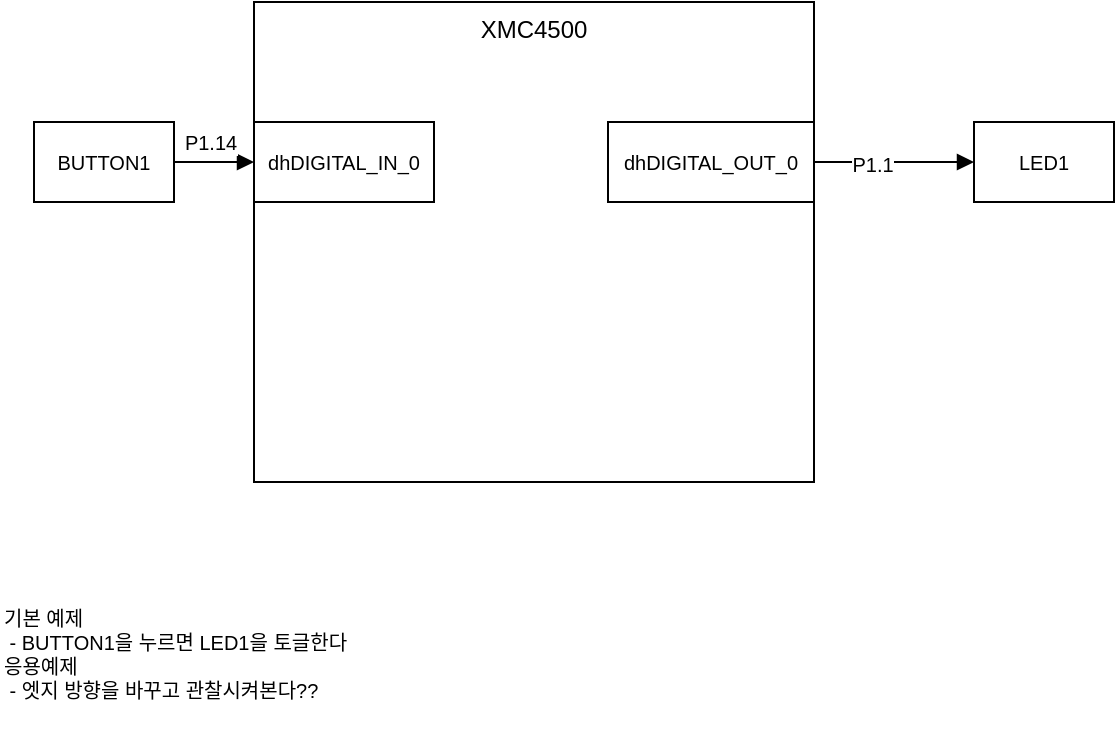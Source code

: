<mxfile userAgent="Mozilla/5.0 (Windows NT 6.1; WOW64) AppleWebKit/537.36 (KHTML, like Gecko) Chrome/55.0.288.87 Safari/537.36" version="6.0.2.7" editor="www.draw.io" type="device"><diagram name="SystemDiagram"><mxGraphModel dx="1320" dy="872" grid="1" gridSize="10" guides="1" tooltips="1" connect="1" arrows="1" fold="1" page="1" pageScale="1" pageWidth="826" pageHeight="1169" background="#ffffff" math="0" shadow="0"><root><mxCell id="0"/><mxCell id="1" parent="0"/><mxCell id="2" value="XMC4500" style="whiteSpace=wrap;html=1;strokeColor=#000000;strokeWidth=1;fillColor=none;fontSize=12;align=center;verticalAlign=top;" parent="1" vertex="1"><mxGeometry x="253" y="250" width="280" height="240" as="geometry"/></mxCell><mxCell id="3" value="dhDIGITAL_OUT_0" style="whiteSpace=wrap;html=1;strokeColor=#000000;strokeWidth=1;fillColor=none;fontSize=10;align=center;" parent="1" vertex="1"><mxGeometry x="430" y="310" width="103" height="40" as="geometry"/></mxCell><mxCell id="5" value="LED1" style="whiteSpace=wrap;html=1;strokeColor=#000000;strokeWidth=1;fillColor=none;fontSize=10;align=center;" parent="1" vertex="1"><mxGeometry x="613" y="310" width="70" height="40" as="geometry"/></mxCell><mxCell id="7" value="" style="endArrow=block;html=1;strokeWidth=1;fontSize=10;exitX=1;exitY=0.5;entryX=0;entryY=0.5;endFill=1;" parent="1" source="3" target="5" edge="1"><mxGeometry x="509" y="335" width="50" height="50" as="geometry"><mxPoint x="241" y="200" as="sourcePoint"/><mxPoint x="291" y="150" as="targetPoint"/></mxGeometry></mxCell><mxCell id="8" value="P1.1" style="text;html=1;resizable=0;points=[];align=center;verticalAlign=middle;labelBackgroundColor=#ffffff;fontSize=10;" parent="7" vertex="1" connectable="0"><mxGeometry relative="1" as="geometry"><mxPoint x="-11" y="1" as="offset"/></mxGeometry></mxCell><mxCell id="14" value="P1.14" style="edgeStyle=none;html=1;exitX=1;exitY=0.5;entryX=0;entryY=0.5;jettySize=auto;orthogonalLoop=1;strokeWidth=1;fontSize=10;endArrow=block;endFill=1;" parent="1" source="15" target="17" edge="1"><mxGeometry x="53" y="140" as="geometry"><mxPoint x="-2" y="-10" as="offset"/></mxGeometry></mxCell><mxCell id="15" value="BUTTON1" style="whiteSpace=wrap;html=1;strokeColor=#000000;strokeWidth=1;fillColor=none;fontSize=10;align=center;" parent="1" vertex="1"><mxGeometry x="143" y="310" width="70" height="40" as="geometry"/></mxCell><mxCell id="17" value="dhDIGITAL_IN_0" style="whiteSpace=wrap;html=1;strokeColor=#000000;strokeWidth=1;fillColor=none;fontSize=10;align=center;" parent="1" vertex="1"><mxGeometry x="253" y="310" width="90" height="40" as="geometry"/></mxCell><mxCell id="18" value="기본 예제&lt;div&gt;&amp;nbsp;- BUTTON1을 누르면 LED1을 토글한다&lt;/div&gt;&lt;div&gt;응용예제&lt;/div&gt;&lt;div&gt;&amp;nbsp;- 엣지 방향을 바꾸고 관찰시켜본다??&lt;/div&gt;&lt;div&gt;&lt;br&gt;&lt;/div&gt;" style="text;html=1;resizable=0;points=[];autosize=1;align=left;verticalAlign=top;spacingTop=-4;fontSize=10;" parent="1" vertex="1"><mxGeometry x="126" y="550" width="200" height="60" as="geometry"/></mxCell></root></mxGraphModel></diagram><diagram name="SoftwareArchitecture"><mxGraphModel dx="1320" dy="872" grid="1" gridSize="10" guides="1" tooltips="1" connect="1" arrows="1" fold="1" page="1" pageScale="1" pageWidth="826" pageHeight="1169" background="#ffffff" math="0" shadow="0"><root><mxCell id="0"/><mxCell id="1" parent="0"/><mxCell id="15" value="dhDIGITAL_OUT_0" style="whiteSpace=wrap;html=1;strokeColor=#000000;strokeWidth=1;fillColor=none;fontSize=10;align=center;" vertex="1" parent="1"><mxGeometry x="585" y="449" width="105" height="40" as="geometry"/></mxCell><mxCell id="16" style="edgeStyle=orthogonalEdgeStyle;rounded=0;html=1;exitX=1;exitY=0.75;entryX=0;entryY=0.5;startArrow=oval;startFill=1;startSize=3;endArrow=blockThin;endFill=1;jettySize=auto;orthogonalLoop=1;strokeWidth=1;fontSize=10;" edge="1" source="17" target="19" parent="1"><mxGeometry x="69.833" y="478.833" as="geometry"/></mxCell><mxCell id="17" value="dhDIGITAL_IN_0" style="whiteSpace=wrap;html=1;strokeColor=#000000;strokeWidth=1;fillColor=none;fontSize=10;align=center;" vertex="1" parent="1"><mxGeometry x="45" y="448" width="90" height="41" as="geometry"/></mxCell><mxCell id="18" style="rounded=0;html=1;exitX=1;exitY=0.5;entryX=0;entryY=0.5;startArrow=oval;startFill=1;startSize=3;endArrow=blockThin;endFill=1;jettySize=auto;orthogonalLoop=1;strokeWidth=1;fontSize=10;" edge="1" source="19" target="21" parent="1"><mxGeometry x="219.833" y="539.667" as="geometry"/></mxCell><mxCell id="19" value="dhEVENT_DETECTOR_0" style="whiteSpace=wrap;html=1;strokeColor=#000000;strokeWidth=1;fillColor=none;fontSize=10;align=center;" vertex="1" parent="1"><mxGeometry x="90" y="520" width="130" height="40" as="geometry"/></mxCell><mxCell id="20" style="edgeStyle=none;rounded=0;html=1;exitX=1;exitY=0.5;entryX=0;entryY=0.5;startArrow=oval;startFill=1;startSize=3;endArrow=blockThin;endFill=1;jettySize=auto;orthogonalLoop=1;strokeWidth=1;fontSize=12;" edge="1" source="21" target="22" parent="1"><mxGeometry x="399.833" y="539.667" as="geometry"/></mxCell><mxCell id="21" value="dhEVENT_GENERATOR_0" style="whiteSpace=wrap;html=1;strokeColor=#000000;strokeWidth=1;fillColor=none;fontSize=10;align=center;" vertex="1" parent="1"><mxGeometry x="265" y="520" width="135" height="40" as="geometry"/></mxCell><mxCell id="22" value="INTERRUPT_0&lt;div&gt;[ISR_dhEVENT_GENERATOR_0_iout]&lt;/div&gt;" style="whiteSpace=wrap;html=1;strokeColor=#000000;strokeWidth=1;fillColor=none;fontSize=10;align=center;" vertex="1" parent="1"><mxGeometry x="443" y="520" width="191" height="39" as="geometry"/></mxCell><mxCell id="29" style="edgeStyle=elbowEdgeStyle;rounded=0;comic=0;html=0;exitX=1;exitY=0.5;entryX=0;entryY=0.5;shadow=0;startArrow=none;startFill=0;endArrow=block;endFill=1;endSize=5;jettySize=auto;orthogonalLoop=1;strokeColor=#000000;strokeWidth=1;fontSize=10;" edge="1" parent="1" source="23" target="15"><mxGeometry relative="1" as="geometry"/></mxCell><mxCell id="30" value="ToggleOutput()" style="text;html=1;resizable=0;points=[];align=center;verticalAlign=middle;labelBackgroundColor=#ffffff;fontSize=10;" vertex="1" connectable="0" parent="29"><mxGeometry y="25" relative="1" as="geometry"><mxPoint x="6" y="25" as="offset"/></mxGeometry></mxCell><mxCell id="23" value="&lt;div&gt;[ISR_dhEVENT_GENERATOR_0_iout]&lt;/div&gt;" style="whiteSpace=wrap;html=1;strokeColor=#000000;strokeWidth=1;fillColor=none;fontSize=10;align=center;rounded=1;" vertex="1" parent="1"><mxGeometry x="253" y="449" width="190" height="40" as="geometry"/></mxCell><mxCell id="27" value="INTERRUPT_0" style="text;html=1;strokeColor=none;fillColor=none;align=center;verticalAlign=middle;whiteSpace=wrap;rounded=1;fontSize=10;" vertex="1" parent="1"><mxGeometry x="202" y="417" width="89" height="20" as="geometry"/></mxCell><mxCell id="28" style="edgeStyle=elbowEdgeStyle;rounded=0;html=1;startArrow=oval;startFill=1;startSize=3;endArrow=blockThin;endFill=1;jettySize=auto;orthogonalLoop=1;strokeWidth=1;fontSize=10;exitX=1;exitY=0.5;" edge="1" source="27" parent="1"><mxGeometry x="384" y="457" as="geometry"><mxPoint x="384" y="467" as="sourcePoint"/><mxPoint x="346" y="450" as="targetPoint"/><Array as="points"><mxPoint x="346" y="427"/></Array></mxGeometry></mxCell><mxCell id="31" value="&lt;div&gt;main( )&lt;/div&gt;" style="whiteSpace=wrap;html=1;strokeColor=#000000;strokeWidth=1;fillColor=none;fontSize=10;align=center;rounded=1;" vertex="1" parent="1"><mxGeometry x="253" y="340" width="187" height="40" as="geometry"/></mxCell></root></mxGraphModel></diagram></mxfile>